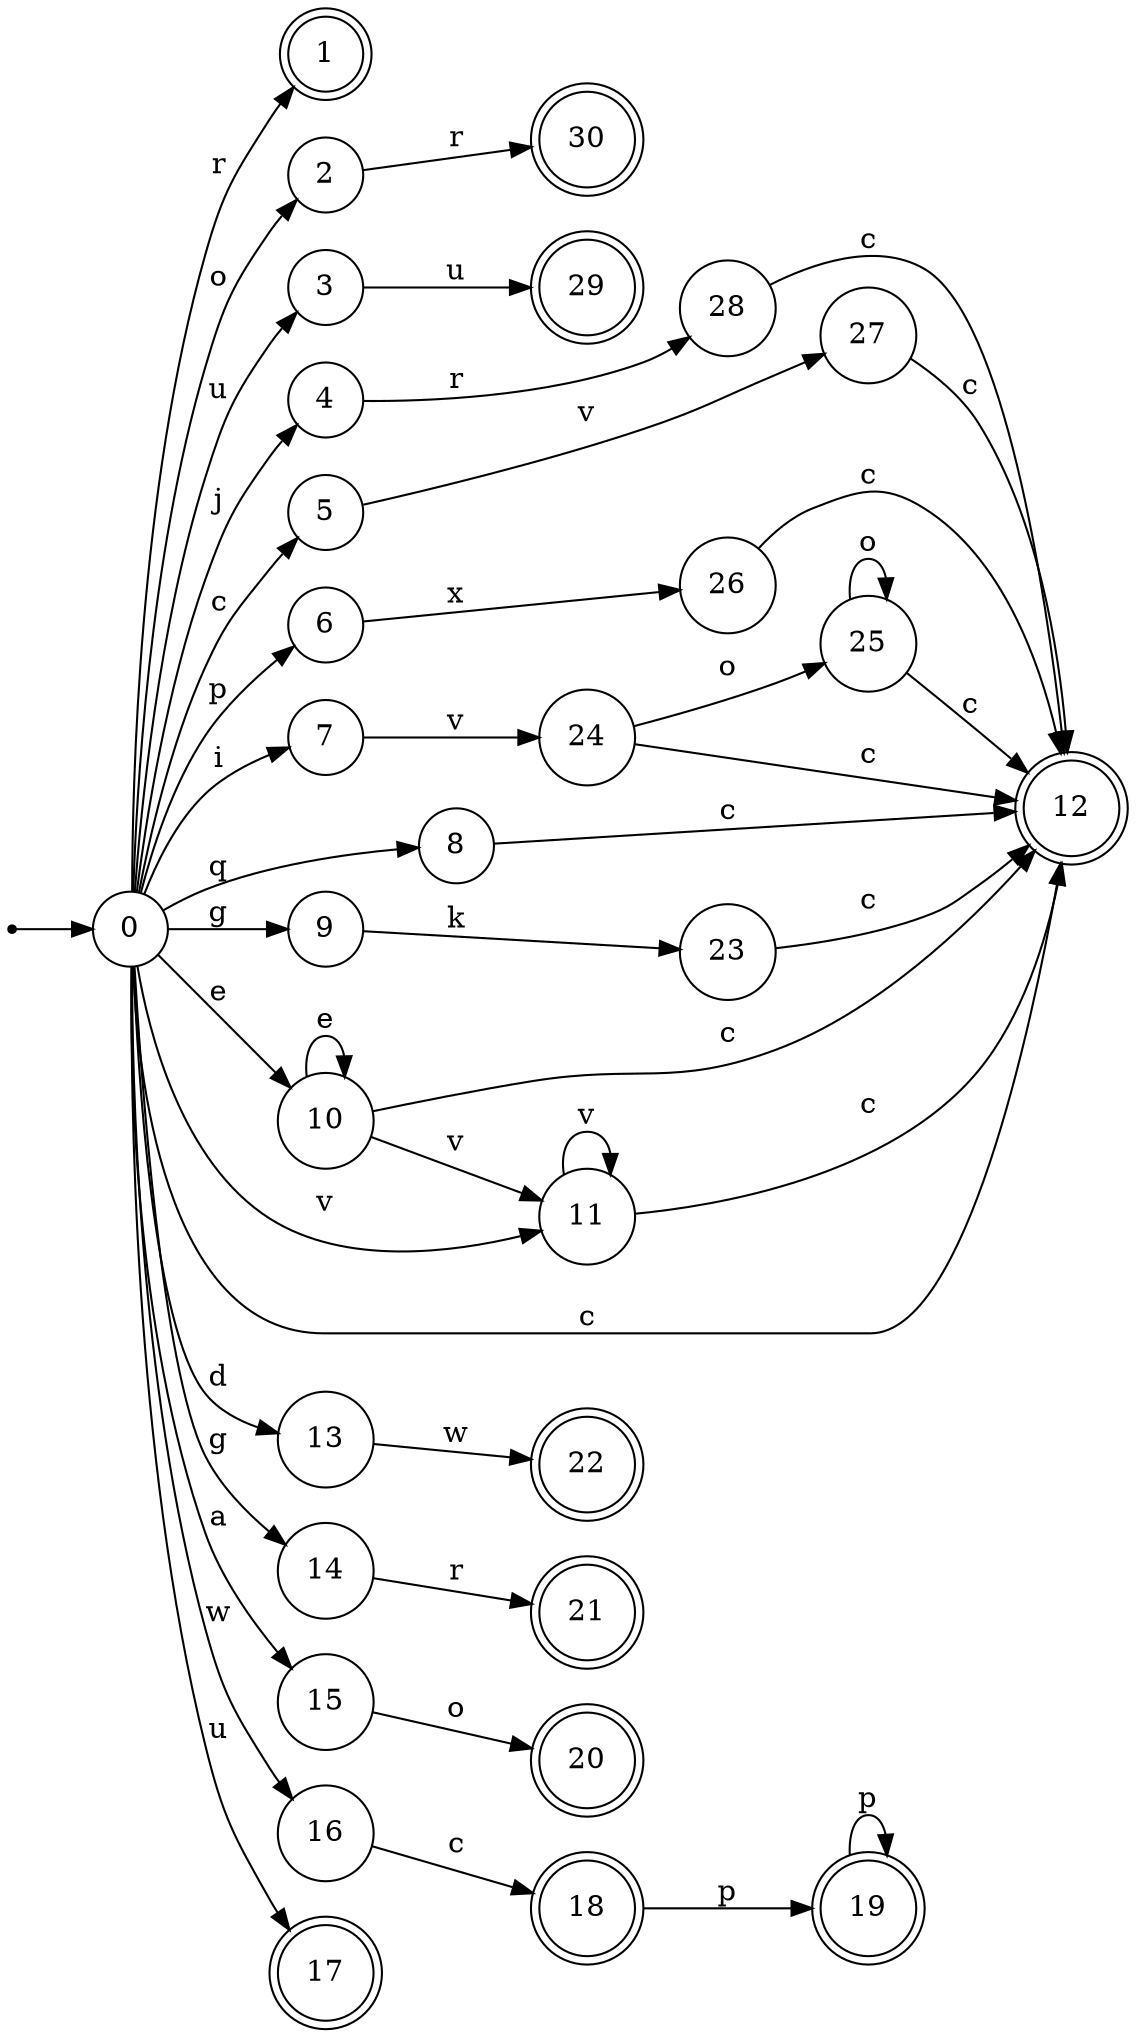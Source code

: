 digraph finite_state_machine {
rankdir=LR;
size="20,20";
node [shape = point]; "dummy0"
node [shape = circle]; "0";
"dummy0" -> "0";
node [shape = doublecircle]; "1";node [shape = circle]; "2";
node [shape = circle]; "3";
node [shape = circle]; "4";
node [shape = circle]; "5";
node [shape = circle]; "6";
node [shape = circle]; "7";
node [shape = circle]; "8";
node [shape = circle]; "9";
node [shape = circle]; "10";
node [shape = circle]; "11";
node [shape = doublecircle]; "12";node [shape = circle]; "13";
node [shape = circle]; "14";
node [shape = circle]; "15";
node [shape = circle]; "16";
node [shape = doublecircle]; "17";node [shape = doublecircle]; "18";node [shape = doublecircle]; "19";node [shape = doublecircle]; "20";node [shape = doublecircle]; "21";node [shape = doublecircle]; "22";node [shape = circle]; "23";
node [shape = circle]; "24";
node [shape = circle]; "25";
node [shape = circle]; "26";
node [shape = circle]; "27";
node [shape = circle]; "28";
node [shape = doublecircle]; "29";node [shape = doublecircle]; "30";"0" -> "1" [label = "r"];
 "0" -> "2" [label = "o"];
 "0" -> "17" [label = "u"];
 "0" -> "3" [label = "u"];
 "0" -> "4" [label = "j"];
 "0" -> "12" [label = "c"];
 "0" -> "5" [label = "c"];
 "0" -> "6" [label = "p"];
 "0" -> "7" [label = "i"];
 "0" -> "8" [label = "q"];
 "0" -> "9" [label = "g"];
 "0" -> "14" [label = "g"];
 "0" -> "10" [label = "e"];
 "0" -> "11" [label = "v"];
 "0" -> "13" [label = "d"];
 "0" -> "15" [label = "a"];
 "0" -> "16" [label = "w"];
 "16" -> "18" [label = "c"];
 "18" -> "19" [label = "p"];
 "19" -> "19" [label = "p"];
 "15" -> "20" [label = "o"];
 "14" -> "21" [label = "r"];
 "13" -> "22" [label = "w"];
 "11" -> "11" [label = "v"];
 "11" -> "12" [label = "c"];
 "10" -> "10" [label = "e"];
 "10" -> "11" [label = "v"];
 "10" -> "12" [label = "c"];
 "9" -> "23" [label = "k"];
 "23" -> "12" [label = "c"];
 "8" -> "12" [label = "c"];
 "7" -> "24" [label = "v"];
 "24" -> "25" [label = "o"];
 "24" -> "12" [label = "c"];
 "25" -> "25" [label = "o"];
 "25" -> "12" [label = "c"];
 "6" -> "26" [label = "x"];
 "26" -> "12" [label = "c"];
 "5" -> "27" [label = "v"];
 "27" -> "12" [label = "c"];
 "4" -> "28" [label = "r"];
 "28" -> "12" [label = "c"];
 "3" -> "29" [label = "u"];
 "2" -> "30" [label = "r"];
 }
